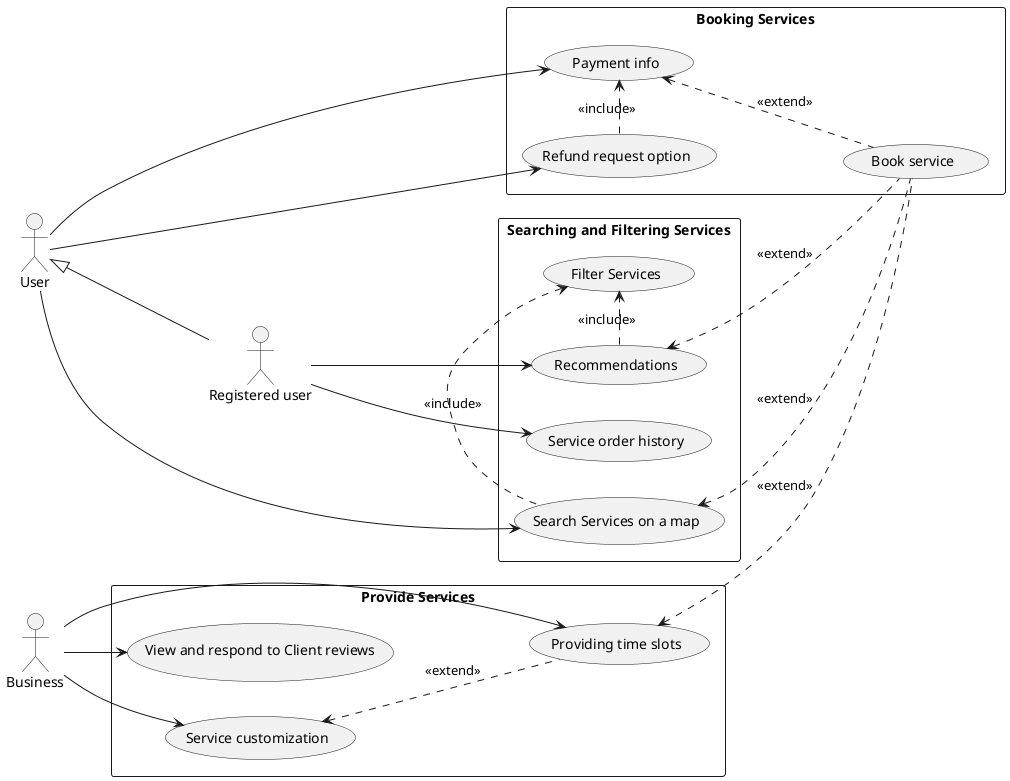 @startuml
left to right direction
actor "User" as AC_U
actor "Registered user" as AC_FT
actor "Business" as AC_B

rectangle "Searching and Filtering Services" {
    usecase "Search Services on a map" as UC_SM
    usecase "Recommendations" as UC_RS
    usecase "Filter Services" AS UC_FS
    usecase "Service order history" as UC_SO
}
rectangle "Booking Services" {
    usecase "Book service" as UC_BS
    usecase "Refund request option" as UC_RR
    usecase "Payment info" as UC_PI
}

rectangle "Provide Services" {
    usecase "Providing time slots" as UC_PS
    usecase "Service customization" as UC_SC
    usecase "View and respond to Client reviews" as UC_RC
}

UC_BS .u.> UC_SM : <<extend>>
UC_BS .u.> UC_RS : <<extend>>
UC_BS .u.> UC_PI : <<extend>>
UC_BS .u.> UC_PS : <<extend>>
UC_SM .l.> UC_FS : <<include>>
UC_RS .r.> UC_FS : <<include>>
UC_RR .r.> UC_PI : <<include>>

UC_PS .u.> UC_SC : <<extend>>

AC_U --> UC_SM
AC_U --> UC_PI
AC_U --> UC_RR
AC_FT -u-|> AC_U
AC_FT --> UC_RS
AC_FT --> UC_SO

AC_B --> UC_PS
AC_B --> UC_SC
AC_B --> UC_RC
@enduml